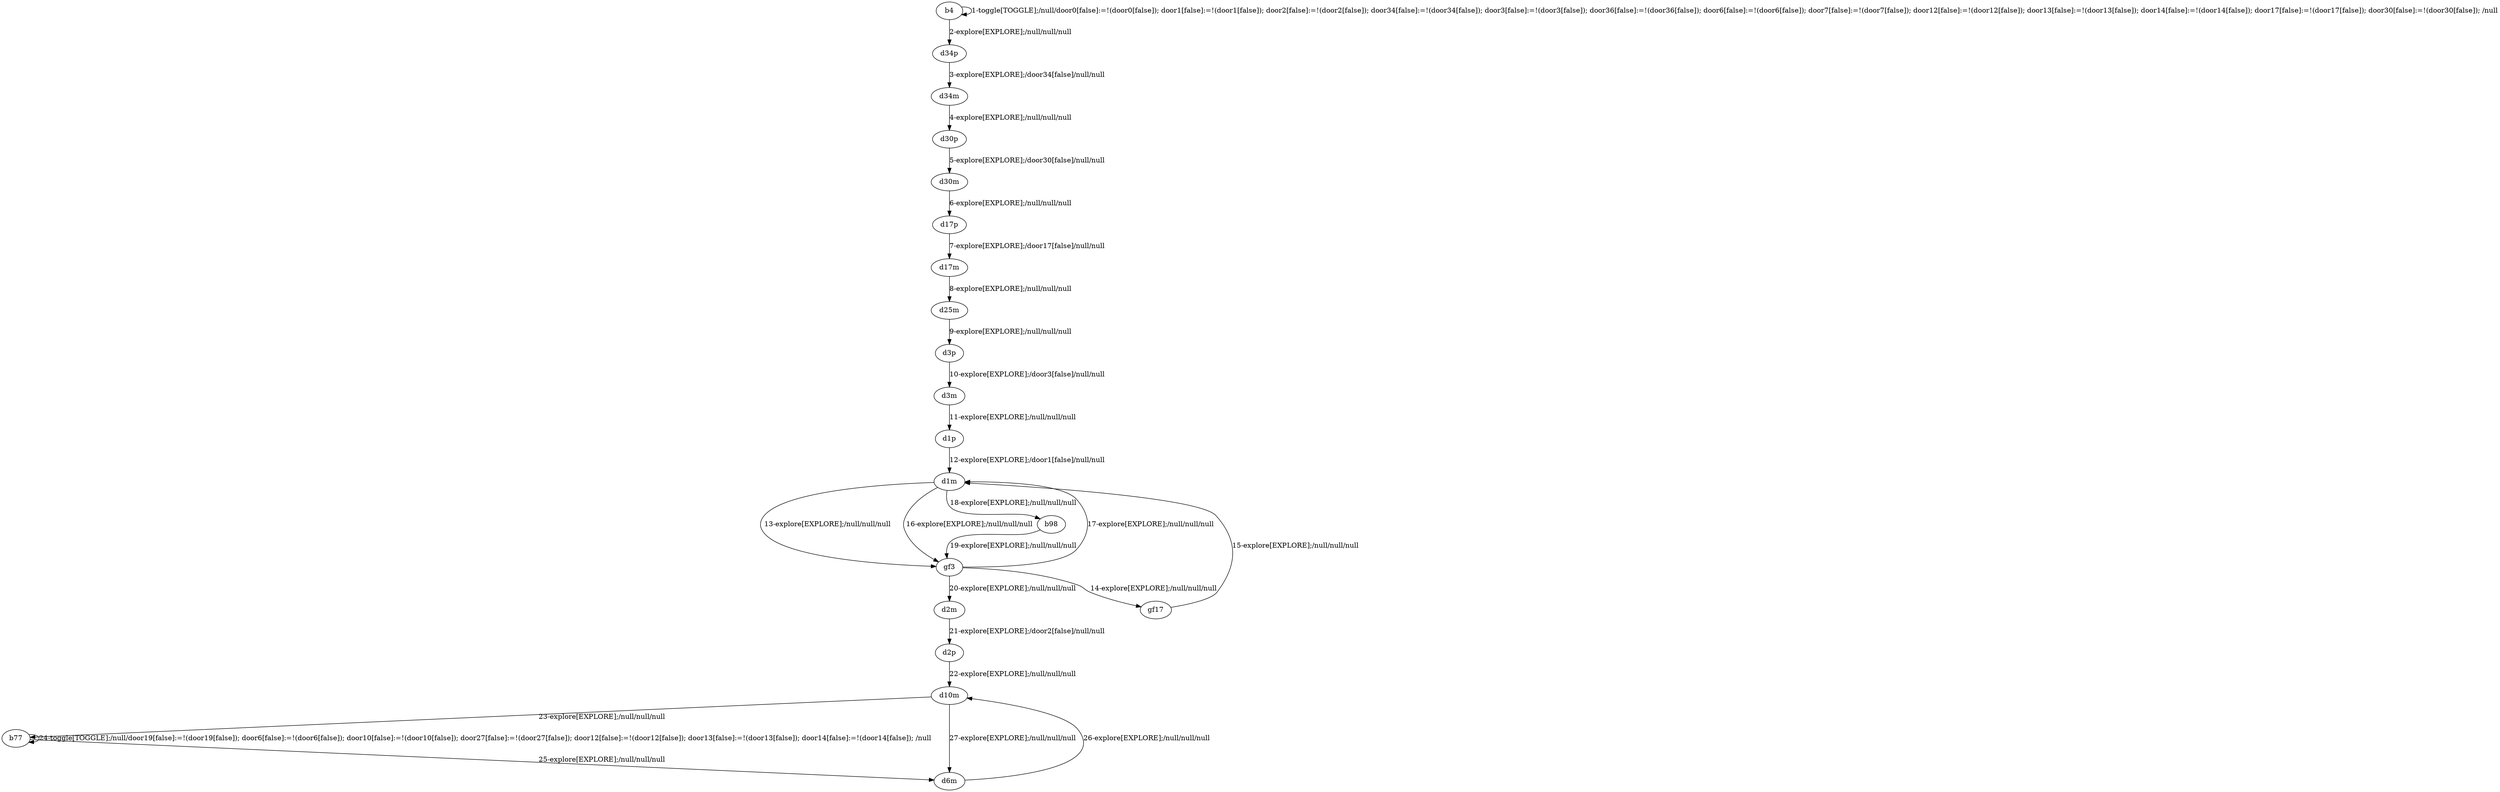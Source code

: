 # Total number of goals covered by this test: 1
# gf3 --> d1m

digraph g {
"b4" -> "b4" [label = "1-toggle[TOGGLE];/null/door0[false]:=!(door0[false]); door1[false]:=!(door1[false]); door2[false]:=!(door2[false]); door34[false]:=!(door34[false]); door3[false]:=!(door3[false]); door36[false]:=!(door36[false]); door6[false]:=!(door6[false]); door7[false]:=!(door7[false]); door12[false]:=!(door12[false]); door13[false]:=!(door13[false]); door14[false]:=!(door14[false]); door17[false]:=!(door17[false]); door30[false]:=!(door30[false]); /null"];
"b4" -> "d34p" [label = "2-explore[EXPLORE];/null/null/null"];
"d34p" -> "d34m" [label = "3-explore[EXPLORE];/door34[false]/null/null"];
"d34m" -> "d30p" [label = "4-explore[EXPLORE];/null/null/null"];
"d30p" -> "d30m" [label = "5-explore[EXPLORE];/door30[false]/null/null"];
"d30m" -> "d17p" [label = "6-explore[EXPLORE];/null/null/null"];
"d17p" -> "d17m" [label = "7-explore[EXPLORE];/door17[false]/null/null"];
"d17m" -> "d25m" [label = "8-explore[EXPLORE];/null/null/null"];
"d25m" -> "d3p" [label = "9-explore[EXPLORE];/null/null/null"];
"d3p" -> "d3m" [label = "10-explore[EXPLORE];/door3[false]/null/null"];
"d3m" -> "d1p" [label = "11-explore[EXPLORE];/null/null/null"];
"d1p" -> "d1m" [label = "12-explore[EXPLORE];/door1[false]/null/null"];
"d1m" -> "gf3" [label = "13-explore[EXPLORE];/null/null/null"];
"gf3" -> "gf17" [label = "14-explore[EXPLORE];/null/null/null"];
"gf17" -> "d1m" [label = "15-explore[EXPLORE];/null/null/null"];
"d1m" -> "gf3" [label = "16-explore[EXPLORE];/null/null/null"];
"gf3" -> "d1m" [label = "17-explore[EXPLORE];/null/null/null"];
"d1m" -> "b98" [label = "18-explore[EXPLORE];/null/null/null"];
"b98" -> "gf3" [label = "19-explore[EXPLORE];/null/null/null"];
"gf3" -> "d2m" [label = "20-explore[EXPLORE];/null/null/null"];
"d2m" -> "d2p" [label = "21-explore[EXPLORE];/door2[false]/null/null"];
"d2p" -> "d10m" [label = "22-explore[EXPLORE];/null/null/null"];
"d10m" -> "b77" [label = "23-explore[EXPLORE];/null/null/null"];
"b77" -> "b77" [label = "24-toggle[TOGGLE];/null/door19[false]:=!(door19[false]); door6[false]:=!(door6[false]); door10[false]:=!(door10[false]); door27[false]:=!(door27[false]); door12[false]:=!(door12[false]); door13[false]:=!(door13[false]); door14[false]:=!(door14[false]); /null"];
"b77" -> "d6m" [label = "25-explore[EXPLORE];/null/null/null"];
"d6m" -> "d10m" [label = "26-explore[EXPLORE];/null/null/null"];
"d10m" -> "d6m" [label = "27-explore[EXPLORE];/null/null/null"];
}